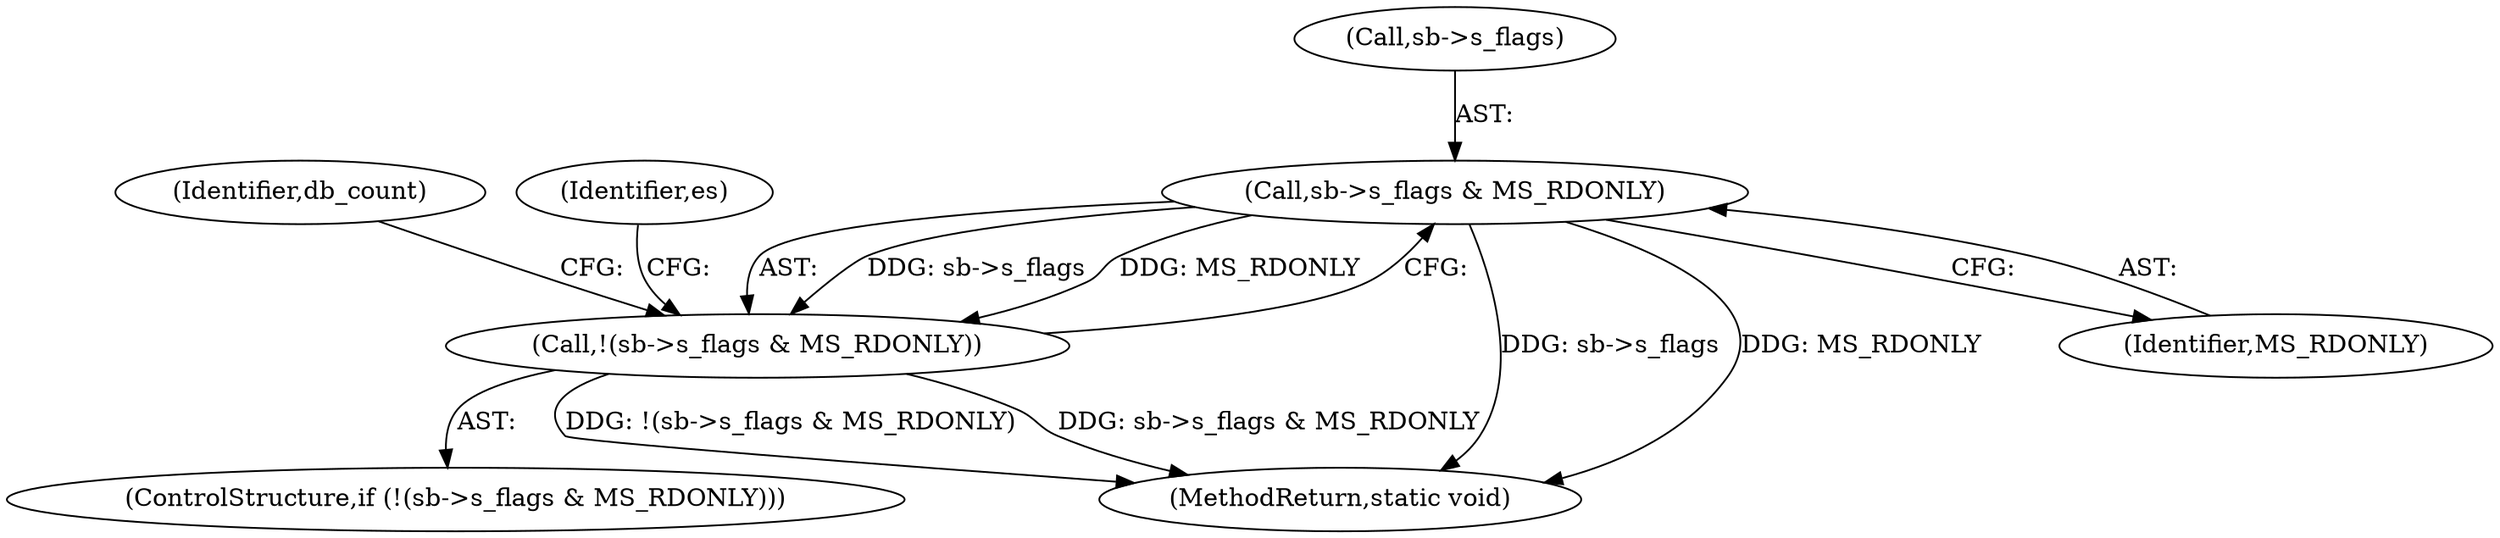 digraph "0_linux_be0726d33cb8f411945884664924bed3cb8c70ee_1@pointer" {
"1000133" [label="(Call,sb->s_flags & MS_RDONLY)"];
"1000132" [label="(Call,!(sb->s_flags & MS_RDONLY))"];
"1000133" [label="(Call,sb->s_flags & MS_RDONLY)"];
"1000131" [label="(ControlStructure,if (!(sb->s_flags & MS_RDONLY)))"];
"1000231" [label="(MethodReturn,static void)"];
"1000168" [label="(Identifier,db_count)"];
"1000137" [label="(Identifier,MS_RDONLY)"];
"1000134" [label="(Call,sb->s_flags)"];
"1000132" [label="(Call,!(sb->s_flags & MS_RDONLY))"];
"1000141" [label="(Identifier,es)"];
"1000133" -> "1000132"  [label="AST: "];
"1000133" -> "1000137"  [label="CFG: "];
"1000134" -> "1000133"  [label="AST: "];
"1000137" -> "1000133"  [label="AST: "];
"1000132" -> "1000133"  [label="CFG: "];
"1000133" -> "1000231"  [label="DDG: sb->s_flags"];
"1000133" -> "1000231"  [label="DDG: MS_RDONLY"];
"1000133" -> "1000132"  [label="DDG: sb->s_flags"];
"1000133" -> "1000132"  [label="DDG: MS_RDONLY"];
"1000132" -> "1000131"  [label="AST: "];
"1000141" -> "1000132"  [label="CFG: "];
"1000168" -> "1000132"  [label="CFG: "];
"1000132" -> "1000231"  [label="DDG: !(sb->s_flags & MS_RDONLY)"];
"1000132" -> "1000231"  [label="DDG: sb->s_flags & MS_RDONLY"];
}
